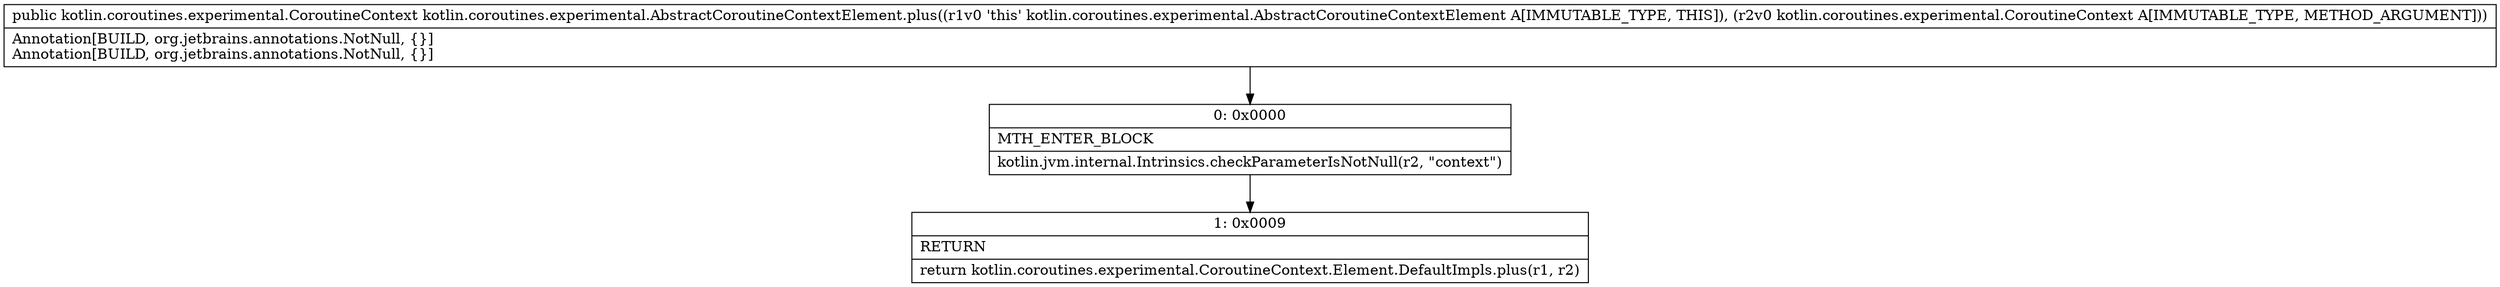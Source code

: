 digraph "CFG forkotlin.coroutines.experimental.AbstractCoroutineContextElement.plus(Lkotlin\/coroutines\/experimental\/CoroutineContext;)Lkotlin\/coroutines\/experimental\/CoroutineContext;" {
Node_0 [shape=record,label="{0\:\ 0x0000|MTH_ENTER_BLOCK\l|kotlin.jvm.internal.Intrinsics.checkParameterIsNotNull(r2, \"context\")\l}"];
Node_1 [shape=record,label="{1\:\ 0x0009|RETURN\l|return kotlin.coroutines.experimental.CoroutineContext.Element.DefaultImpls.plus(r1, r2)\l}"];
MethodNode[shape=record,label="{public kotlin.coroutines.experimental.CoroutineContext kotlin.coroutines.experimental.AbstractCoroutineContextElement.plus((r1v0 'this' kotlin.coroutines.experimental.AbstractCoroutineContextElement A[IMMUTABLE_TYPE, THIS]), (r2v0 kotlin.coroutines.experimental.CoroutineContext A[IMMUTABLE_TYPE, METHOD_ARGUMENT]))  | Annotation[BUILD, org.jetbrains.annotations.NotNull, \{\}]\lAnnotation[BUILD, org.jetbrains.annotations.NotNull, \{\}]\l}"];
MethodNode -> Node_0;
Node_0 -> Node_1;
}

